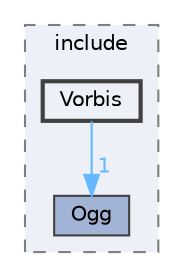 digraph "techstorm/lib/OpenAL 1.1 SDK/samples/playoggvorbis/include/Vorbis"
{
 // LATEX_PDF_SIZE
  bgcolor="transparent";
  edge [fontname=Helvetica,fontsize=10,labelfontname=Helvetica,labelfontsize=10];
  node [fontname=Helvetica,fontsize=10,shape=box,height=0.2,width=0.4];
  compound=true
  subgraph clusterdir_2fbbd0cd53bcb5f3d86ed8a7964a8454 {
    graph [ bgcolor="#edf0f7", pencolor="grey50", label="include", fontname=Helvetica,fontsize=10 style="filled,dashed", URL="dir_2fbbd0cd53bcb5f3d86ed8a7964a8454.html",tooltip=""]
  dir_c2cc426a6cbc07e02a1d3d9e92a7c785 [label="Ogg", fillcolor="#a2b4d6", color="grey25", style="filled", URL="dir_c2cc426a6cbc07e02a1d3d9e92a7c785.html",tooltip=""];
  dir_fc4e3095c51b3f0693c200b2235f9717 [label="Vorbis", fillcolor="#edf0f7", color="grey25", style="filled,bold", URL="dir_fc4e3095c51b3f0693c200b2235f9717.html",tooltip=""];
  }
  dir_fc4e3095c51b3f0693c200b2235f9717->dir_c2cc426a6cbc07e02a1d3d9e92a7c785 [headlabel="1", labeldistance=1.5 headhref="dir_000142_000080.html" href="dir_000142_000080.html" color="steelblue1" fontcolor="steelblue1"];
}
